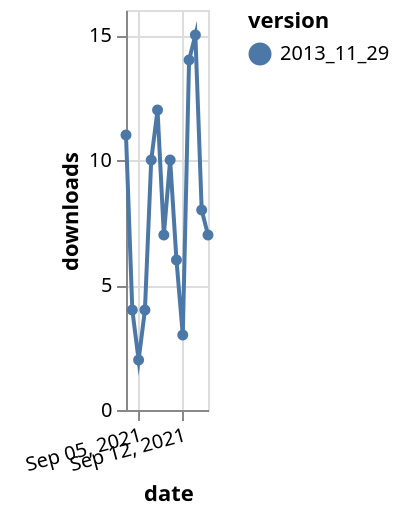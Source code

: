 {"$schema": "https://vega.github.io/schema/vega-lite/v5.json", "description": "A simple bar chart with embedded data.", "data": {"values": [{"date": "2021-09-03", "total": 8898, "delta": 11, "version": "2013_11_29"}, {"date": "2021-09-04", "total": 8902, "delta": 4, "version": "2013_11_29"}, {"date": "2021-09-05", "total": 8904, "delta": 2, "version": "2013_11_29"}, {"date": "2021-09-06", "total": 8908, "delta": 4, "version": "2013_11_29"}, {"date": "2021-09-07", "total": 8918, "delta": 10, "version": "2013_11_29"}, {"date": "2021-09-08", "total": 8930, "delta": 12, "version": "2013_11_29"}, {"date": "2021-09-09", "total": 8937, "delta": 7, "version": "2013_11_29"}, {"date": "2021-09-10", "total": 8947, "delta": 10, "version": "2013_11_29"}, {"date": "2021-09-11", "total": 8953, "delta": 6, "version": "2013_11_29"}, {"date": "2021-09-12", "total": 8956, "delta": 3, "version": "2013_11_29"}, {"date": "2021-09-13", "total": 8970, "delta": 14, "version": "2013_11_29"}, {"date": "2021-09-14", "total": 8985, "delta": 15, "version": "2013_11_29"}, {"date": "2021-09-15", "total": 8993, "delta": 8, "version": "2013_11_29"}, {"date": "2021-09-16", "total": 9000, "delta": 7, "version": "2013_11_29"}]}, "width": "container", "mark": {"type": "line", "point": {"filled": true}}, "encoding": {"x": {"field": "date", "type": "temporal", "timeUnit": "yearmonthdate", "title": "date", "axis": {"labelAngle": -15}}, "y": {"field": "delta", "type": "quantitative", "title": "downloads"}, "color": {"field": "version", "type": "nominal"}, "tooltip": {"field": "delta"}}}